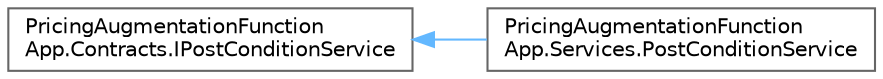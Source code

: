 digraph "Graphical Class Hierarchy"
{
 // LATEX_PDF_SIZE
  bgcolor="transparent";
  edge [fontname=Helvetica,fontsize=10,labelfontname=Helvetica,labelfontsize=10];
  node [fontname=Helvetica,fontsize=10,shape=box,height=0.2,width=0.4];
  rankdir="LR";
  Node0 [id="Node000000",label="PricingAugmentationFunction\lApp.Contracts.IPostConditionService",height=0.2,width=0.4,color="grey40", fillcolor="white", style="filled",URL="$interface_pricing_augmentation_function_app_1_1_contracts_1_1_i_post_condition_service.html",tooltip=" "];
  Node0 -> Node1 [id="edge6_Node000000_Node000001",dir="back",color="steelblue1",style="solid",tooltip=" "];
  Node1 [id="Node000001",label="PricingAugmentationFunction\lApp.Services.PostConditionService",height=0.2,width=0.4,color="grey40", fillcolor="white", style="filled",URL="$class_pricing_augmentation_function_app_1_1_services_1_1_post_condition_service.html",tooltip=" "];
}
